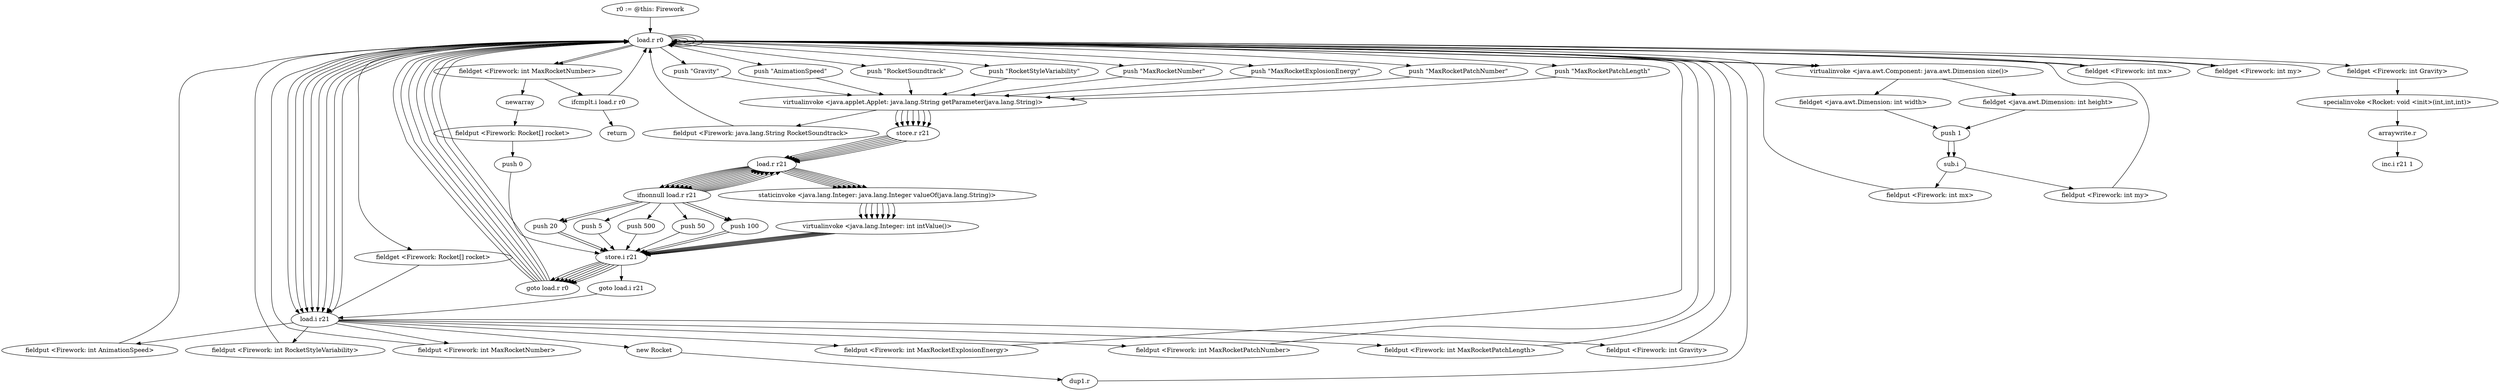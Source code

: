 digraph "" {
    "r0 := @this: Firework"
    "load.r r0"
    "r0 := @this: Firework"->"load.r r0";
    "push \"AnimationSpeed\""
    "load.r r0"->"push \"AnimationSpeed\"";
    "virtualinvoke <java.applet.Applet: java.lang.String getParameter(java.lang.String)>"
    "push \"AnimationSpeed\""->"virtualinvoke <java.applet.Applet: java.lang.String getParameter(java.lang.String)>";
    "store.r r21"
    "virtualinvoke <java.applet.Applet: java.lang.String getParameter(java.lang.String)>"->"store.r r21";
    "load.r r21"
    "store.r r21"->"load.r r21";
    "ifnonnull load.r r21"
    "load.r r21"->"ifnonnull load.r r21";
    "push 100"
    "ifnonnull load.r r21"->"push 100";
    "store.i r21"
    "push 100"->"store.i r21";
    "goto load.r r0"
    "store.i r21"->"goto load.r r0";
    "goto load.r r0"->"load.r r0";
    "load.i r21"
    "load.r r0"->"load.i r21";
    "fieldput <Firework: int AnimationSpeed>"
    "load.i r21"->"fieldput <Firework: int AnimationSpeed>";
    "fieldput <Firework: int AnimationSpeed>"->"load.r r0";
    "load.r r0"->"load.r r0";
    "push \"RocketSoundtrack\""
    "load.r r0"->"push \"RocketSoundtrack\"";
    "push \"RocketSoundtrack\""->"virtualinvoke <java.applet.Applet: java.lang.String getParameter(java.lang.String)>";
    "fieldput <Firework: java.lang.String RocketSoundtrack>"
    "virtualinvoke <java.applet.Applet: java.lang.String getParameter(java.lang.String)>"->"fieldput <Firework: java.lang.String RocketSoundtrack>";
    "fieldput <Firework: java.lang.String RocketSoundtrack>"->"load.r r0";
    "push \"RocketStyleVariability\""
    "load.r r0"->"push \"RocketStyleVariability\"";
    "push \"RocketStyleVariability\""->"virtualinvoke <java.applet.Applet: java.lang.String getParameter(java.lang.String)>";
    "virtualinvoke <java.applet.Applet: java.lang.String getParameter(java.lang.String)>"->"store.r r21";
    "store.r r21"->"load.r r21";
    "load.r r21"->"ifnonnull load.r r21";
    "push 20"
    "ifnonnull load.r r21"->"push 20";
    "push 20"->"store.i r21";
    "store.i r21"->"goto load.r r0";
    "goto load.r r0"->"load.r r0";
    "load.r r0"->"load.i r21";
    "fieldput <Firework: int RocketStyleVariability>"
    "load.i r21"->"fieldput <Firework: int RocketStyleVariability>";
    "fieldput <Firework: int RocketStyleVariability>"->"load.r r0";
    "push \"MaxRocketNumber\""
    "load.r r0"->"push \"MaxRocketNumber\"";
    "push \"MaxRocketNumber\""->"virtualinvoke <java.applet.Applet: java.lang.String getParameter(java.lang.String)>";
    "virtualinvoke <java.applet.Applet: java.lang.String getParameter(java.lang.String)>"->"store.r r21";
    "store.r r21"->"load.r r21";
    "load.r r21"->"ifnonnull load.r r21";
    "push 5"
    "ifnonnull load.r r21"->"push 5";
    "push 5"->"store.i r21";
    "store.i r21"->"goto load.r r0";
    "goto load.r r0"->"load.r r0";
    "load.r r0"->"load.i r21";
    "fieldput <Firework: int MaxRocketNumber>"
    "load.i r21"->"fieldput <Firework: int MaxRocketNumber>";
    "fieldput <Firework: int MaxRocketNumber>"->"load.r r0";
    "push \"MaxRocketExplosionEnergy\""
    "load.r r0"->"push \"MaxRocketExplosionEnergy\"";
    "push \"MaxRocketExplosionEnergy\""->"virtualinvoke <java.applet.Applet: java.lang.String getParameter(java.lang.String)>";
    "virtualinvoke <java.applet.Applet: java.lang.String getParameter(java.lang.String)>"->"store.r r21";
    "store.r r21"->"load.r r21";
    "load.r r21"->"ifnonnull load.r r21";
    "push 500"
    "ifnonnull load.r r21"->"push 500";
    "push 500"->"store.i r21";
    "store.i r21"->"goto load.r r0";
    "goto load.r r0"->"load.r r0";
    "load.r r0"->"load.i r21";
    "fieldput <Firework: int MaxRocketExplosionEnergy>"
    "load.i r21"->"fieldput <Firework: int MaxRocketExplosionEnergy>";
    "fieldput <Firework: int MaxRocketExplosionEnergy>"->"load.r r0";
    "push \"MaxRocketPatchNumber\""
    "load.r r0"->"push \"MaxRocketPatchNumber\"";
    "push \"MaxRocketPatchNumber\""->"virtualinvoke <java.applet.Applet: java.lang.String getParameter(java.lang.String)>";
    "virtualinvoke <java.applet.Applet: java.lang.String getParameter(java.lang.String)>"->"store.r r21";
    "store.r r21"->"load.r r21";
    "load.r r21"->"ifnonnull load.r r21";
    "push 50"
    "ifnonnull load.r r21"->"push 50";
    "push 50"->"store.i r21";
    "store.i r21"->"goto load.r r0";
    "goto load.r r0"->"load.r r0";
    "load.r r0"->"load.i r21";
    "fieldput <Firework: int MaxRocketPatchNumber>"
    "load.i r21"->"fieldput <Firework: int MaxRocketPatchNumber>";
    "fieldput <Firework: int MaxRocketPatchNumber>"->"load.r r0";
    "push \"MaxRocketPatchLength\""
    "load.r r0"->"push \"MaxRocketPatchLength\"";
    "push \"MaxRocketPatchLength\""->"virtualinvoke <java.applet.Applet: java.lang.String getParameter(java.lang.String)>";
    "virtualinvoke <java.applet.Applet: java.lang.String getParameter(java.lang.String)>"->"store.r r21";
    "store.r r21"->"load.r r21";
    "load.r r21"->"ifnonnull load.r r21";
    "ifnonnull load.r r21"->"push 100";
    "push 100"->"store.i r21";
    "store.i r21"->"goto load.r r0";
    "goto load.r r0"->"load.r r0";
    "load.r r0"->"load.i r21";
    "fieldput <Firework: int MaxRocketPatchLength>"
    "load.i r21"->"fieldput <Firework: int MaxRocketPatchLength>";
    "fieldput <Firework: int MaxRocketPatchLength>"->"load.r r0";
    "push \"Gravity\""
    "load.r r0"->"push \"Gravity\"";
    "push \"Gravity\""->"virtualinvoke <java.applet.Applet: java.lang.String getParameter(java.lang.String)>";
    "virtualinvoke <java.applet.Applet: java.lang.String getParameter(java.lang.String)>"->"store.r r21";
    "store.r r21"->"load.r r21";
    "load.r r21"->"ifnonnull load.r r21";
    "ifnonnull load.r r21"->"push 20";
    "push 20"->"store.i r21";
    "store.i r21"->"goto load.r r0";
    "goto load.r r0"->"load.r r0";
    "load.r r0"->"load.i r21";
    "fieldput <Firework: int Gravity>"
    "load.i r21"->"fieldput <Firework: int Gravity>";
    "fieldput <Firework: int Gravity>"->"load.r r0";
    "load.r r0"->"load.r r0";
    "virtualinvoke <java.awt.Component: java.awt.Dimension size()>"
    "load.r r0"->"virtualinvoke <java.awt.Component: java.awt.Dimension size()>";
    "fieldget <java.awt.Dimension: int width>"
    "virtualinvoke <java.awt.Component: java.awt.Dimension size()>"->"fieldget <java.awt.Dimension: int width>";
    "push 1"
    "fieldget <java.awt.Dimension: int width>"->"push 1";
    "sub.i"
    "push 1"->"sub.i";
    "fieldput <Firework: int mx>"
    "sub.i"->"fieldput <Firework: int mx>";
    "fieldput <Firework: int mx>"->"load.r r0";
    "load.r r0"->"load.r r0";
    "load.r r0"->"virtualinvoke <java.awt.Component: java.awt.Dimension size()>";
    "fieldget <java.awt.Dimension: int height>"
    "virtualinvoke <java.awt.Component: java.awt.Dimension size()>"->"fieldget <java.awt.Dimension: int height>";
    "fieldget <java.awt.Dimension: int height>"->"push 1";
    "push 1"->"sub.i";
    "fieldput <Firework: int my>"
    "sub.i"->"fieldput <Firework: int my>";
    "fieldput <Firework: int my>"->"load.r r0";
    "load.r r0"->"load.r r0";
    "fieldget <Firework: int MaxRocketNumber>"
    "load.r r0"->"fieldget <Firework: int MaxRocketNumber>";
    "newarray"
    "fieldget <Firework: int MaxRocketNumber>"->"newarray";
    "fieldput <Firework: Rocket[] rocket>"
    "newarray"->"fieldput <Firework: Rocket[] rocket>";
    "push 0"
    "fieldput <Firework: Rocket[] rocket>"->"push 0";
    "push 0"->"store.i r21";
    "goto load.i r21"
    "store.i r21"->"goto load.i r21";
    "goto load.i r21"->"load.i r21";
    "load.i r21"->"load.r r0";
    "load.r r0"->"fieldget <Firework: int MaxRocketNumber>";
    "ifcmplt.i load.r r0"
    "fieldget <Firework: int MaxRocketNumber>"->"ifcmplt.i load.r r0";
    "return"
    "ifcmplt.i load.r r0"->"return";
    "ifcmplt.i load.r r0"->"load.r r0";
    "fieldget <Firework: Rocket[] rocket>"
    "load.r r0"->"fieldget <Firework: Rocket[] rocket>";
    "fieldget <Firework: Rocket[] rocket>"->"load.i r21";
    "new Rocket"
    "load.i r21"->"new Rocket";
    "dup1.r"
    "new Rocket"->"dup1.r";
    "dup1.r"->"load.r r0";
    "fieldget <Firework: int mx>"
    "load.r r0"->"fieldget <Firework: int mx>";
    "fieldget <Firework: int mx>"->"load.r r0";
    "fieldget <Firework: int my>"
    "load.r r0"->"fieldget <Firework: int my>";
    "fieldget <Firework: int my>"->"load.r r0";
    "fieldget <Firework: int Gravity>"
    "load.r r0"->"fieldget <Firework: int Gravity>";
    "specialinvoke <Rocket: void <init>(int,int,int)>"
    "fieldget <Firework: int Gravity>"->"specialinvoke <Rocket: void <init>(int,int,int)>";
    "arraywrite.r"
    "specialinvoke <Rocket: void <init>(int,int,int)>"->"arraywrite.r";
    "inc.i r21 1"
    "arraywrite.r"->"inc.i r21 1";
    "ifnonnull load.r r21"->"load.r r21";
    "staticinvoke <java.lang.Integer: java.lang.Integer valueOf(java.lang.String)>"
    "load.r r21"->"staticinvoke <java.lang.Integer: java.lang.Integer valueOf(java.lang.String)>";
    "virtualinvoke <java.lang.Integer: int intValue()>"
    "staticinvoke <java.lang.Integer: java.lang.Integer valueOf(java.lang.String)>"->"virtualinvoke <java.lang.Integer: int intValue()>";
    "virtualinvoke <java.lang.Integer: int intValue()>"->"store.i r21";
    "ifnonnull load.r r21"->"load.r r21";
    "load.r r21"->"staticinvoke <java.lang.Integer: java.lang.Integer valueOf(java.lang.String)>";
    "staticinvoke <java.lang.Integer: java.lang.Integer valueOf(java.lang.String)>"->"virtualinvoke <java.lang.Integer: int intValue()>";
    "virtualinvoke <java.lang.Integer: int intValue()>"->"store.i r21";
    "ifnonnull load.r r21"->"load.r r21";
    "load.r r21"->"staticinvoke <java.lang.Integer: java.lang.Integer valueOf(java.lang.String)>";
    "staticinvoke <java.lang.Integer: java.lang.Integer valueOf(java.lang.String)>"->"virtualinvoke <java.lang.Integer: int intValue()>";
    "virtualinvoke <java.lang.Integer: int intValue()>"->"store.i r21";
    "ifnonnull load.r r21"->"load.r r21";
    "load.r r21"->"staticinvoke <java.lang.Integer: java.lang.Integer valueOf(java.lang.String)>";
    "staticinvoke <java.lang.Integer: java.lang.Integer valueOf(java.lang.String)>"->"virtualinvoke <java.lang.Integer: int intValue()>";
    "virtualinvoke <java.lang.Integer: int intValue()>"->"store.i r21";
    "ifnonnull load.r r21"->"load.r r21";
    "load.r r21"->"staticinvoke <java.lang.Integer: java.lang.Integer valueOf(java.lang.String)>";
    "staticinvoke <java.lang.Integer: java.lang.Integer valueOf(java.lang.String)>"->"virtualinvoke <java.lang.Integer: int intValue()>";
    "virtualinvoke <java.lang.Integer: int intValue()>"->"store.i r21";
    "ifnonnull load.r r21"->"load.r r21";
    "load.r r21"->"staticinvoke <java.lang.Integer: java.lang.Integer valueOf(java.lang.String)>";
    "staticinvoke <java.lang.Integer: java.lang.Integer valueOf(java.lang.String)>"->"virtualinvoke <java.lang.Integer: int intValue()>";
    "virtualinvoke <java.lang.Integer: int intValue()>"->"store.i r21";
    "ifnonnull load.r r21"->"load.r r21";
    "load.r r21"->"staticinvoke <java.lang.Integer: java.lang.Integer valueOf(java.lang.String)>";
    "staticinvoke <java.lang.Integer: java.lang.Integer valueOf(java.lang.String)>"->"virtualinvoke <java.lang.Integer: int intValue()>";
    "virtualinvoke <java.lang.Integer: int intValue()>"->"store.i r21";
}
